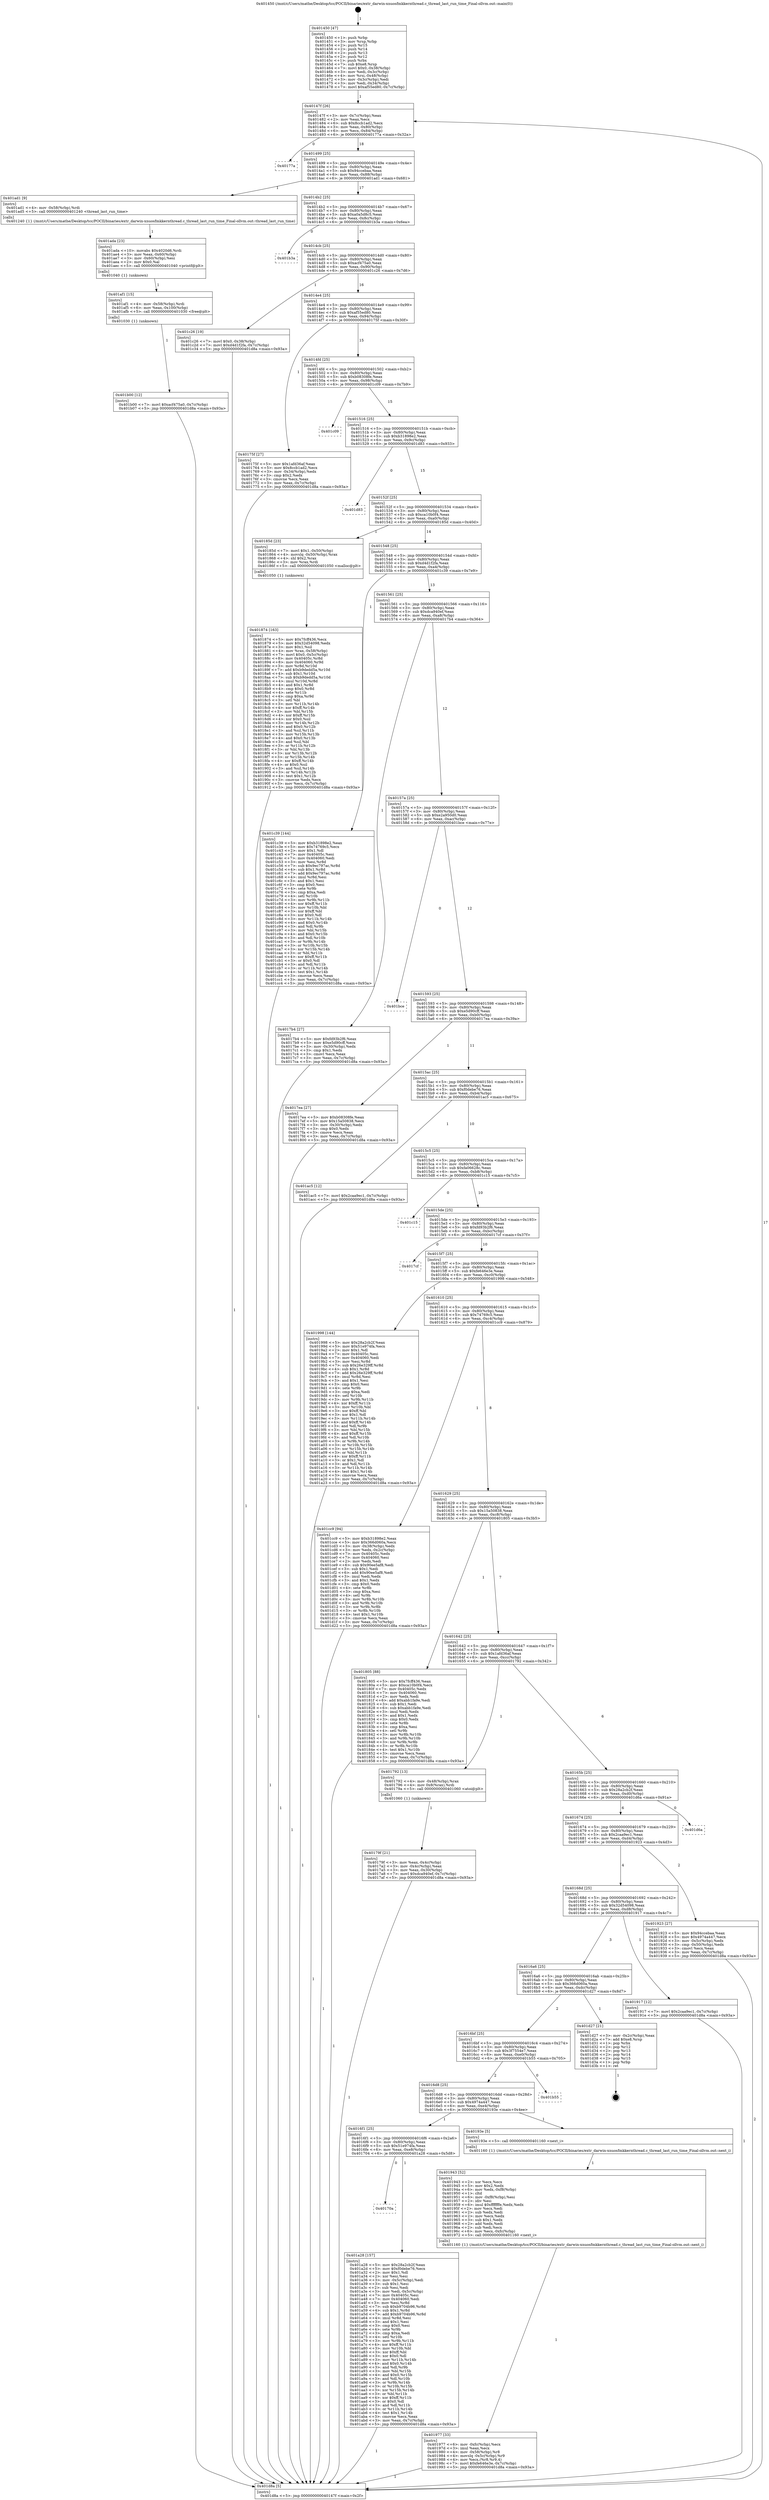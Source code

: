 digraph "0x401450" {
  label = "0x401450 (/mnt/c/Users/mathe/Desktop/tcc/POCII/binaries/extr_darwin-xnuosfmkkernthread.c_thread_last_run_time_Final-ollvm.out::main(0))"
  labelloc = "t"
  node[shape=record]

  Entry [label="",width=0.3,height=0.3,shape=circle,fillcolor=black,style=filled]
  "0x40147f" [label="{
     0x40147f [26]\l
     | [instrs]\l
     &nbsp;&nbsp;0x40147f \<+3\>: mov -0x7c(%rbp),%eax\l
     &nbsp;&nbsp;0x401482 \<+2\>: mov %eax,%ecx\l
     &nbsp;&nbsp;0x401484 \<+6\>: sub $0x8ccb1ad2,%ecx\l
     &nbsp;&nbsp;0x40148a \<+3\>: mov %eax,-0x80(%rbp)\l
     &nbsp;&nbsp;0x40148d \<+6\>: mov %ecx,-0x84(%rbp)\l
     &nbsp;&nbsp;0x401493 \<+6\>: je 000000000040177a \<main+0x32a\>\l
  }"]
  "0x40177a" [label="{
     0x40177a\l
  }", style=dashed]
  "0x401499" [label="{
     0x401499 [25]\l
     | [instrs]\l
     &nbsp;&nbsp;0x401499 \<+5\>: jmp 000000000040149e \<main+0x4e\>\l
     &nbsp;&nbsp;0x40149e \<+3\>: mov -0x80(%rbp),%eax\l
     &nbsp;&nbsp;0x4014a1 \<+5\>: sub $0x94ccebaa,%eax\l
     &nbsp;&nbsp;0x4014a6 \<+6\>: mov %eax,-0x88(%rbp)\l
     &nbsp;&nbsp;0x4014ac \<+6\>: je 0000000000401ad1 \<main+0x681\>\l
  }"]
  Exit [label="",width=0.3,height=0.3,shape=circle,fillcolor=black,style=filled,peripheries=2]
  "0x401ad1" [label="{
     0x401ad1 [9]\l
     | [instrs]\l
     &nbsp;&nbsp;0x401ad1 \<+4\>: mov -0x58(%rbp),%rdi\l
     &nbsp;&nbsp;0x401ad5 \<+5\>: call 0000000000401240 \<thread_last_run_time\>\l
     | [calls]\l
     &nbsp;&nbsp;0x401240 \{1\} (/mnt/c/Users/mathe/Desktop/tcc/POCII/binaries/extr_darwin-xnuosfmkkernthread.c_thread_last_run_time_Final-ollvm.out::thread_last_run_time)\l
  }"]
  "0x4014b2" [label="{
     0x4014b2 [25]\l
     | [instrs]\l
     &nbsp;&nbsp;0x4014b2 \<+5\>: jmp 00000000004014b7 \<main+0x67\>\l
     &nbsp;&nbsp;0x4014b7 \<+3\>: mov -0x80(%rbp),%eax\l
     &nbsp;&nbsp;0x4014ba \<+5\>: sub $0xa0a5d8c5,%eax\l
     &nbsp;&nbsp;0x4014bf \<+6\>: mov %eax,-0x8c(%rbp)\l
     &nbsp;&nbsp;0x4014c5 \<+6\>: je 0000000000401b3a \<main+0x6ea\>\l
  }"]
  "0x401b00" [label="{
     0x401b00 [12]\l
     | [instrs]\l
     &nbsp;&nbsp;0x401b00 \<+7\>: movl $0xacf475a0,-0x7c(%rbp)\l
     &nbsp;&nbsp;0x401b07 \<+5\>: jmp 0000000000401d8a \<main+0x93a\>\l
  }"]
  "0x401b3a" [label="{
     0x401b3a\l
  }", style=dashed]
  "0x4014cb" [label="{
     0x4014cb [25]\l
     | [instrs]\l
     &nbsp;&nbsp;0x4014cb \<+5\>: jmp 00000000004014d0 \<main+0x80\>\l
     &nbsp;&nbsp;0x4014d0 \<+3\>: mov -0x80(%rbp),%eax\l
     &nbsp;&nbsp;0x4014d3 \<+5\>: sub $0xacf475a0,%eax\l
     &nbsp;&nbsp;0x4014d8 \<+6\>: mov %eax,-0x90(%rbp)\l
     &nbsp;&nbsp;0x4014de \<+6\>: je 0000000000401c26 \<main+0x7d6\>\l
  }"]
  "0x401af1" [label="{
     0x401af1 [15]\l
     | [instrs]\l
     &nbsp;&nbsp;0x401af1 \<+4\>: mov -0x58(%rbp),%rdi\l
     &nbsp;&nbsp;0x401af5 \<+6\>: mov %eax,-0x100(%rbp)\l
     &nbsp;&nbsp;0x401afb \<+5\>: call 0000000000401030 \<free@plt\>\l
     | [calls]\l
     &nbsp;&nbsp;0x401030 \{1\} (unknown)\l
  }"]
  "0x401c26" [label="{
     0x401c26 [19]\l
     | [instrs]\l
     &nbsp;&nbsp;0x401c26 \<+7\>: movl $0x0,-0x38(%rbp)\l
     &nbsp;&nbsp;0x401c2d \<+7\>: movl $0xd4d1f2fa,-0x7c(%rbp)\l
     &nbsp;&nbsp;0x401c34 \<+5\>: jmp 0000000000401d8a \<main+0x93a\>\l
  }"]
  "0x4014e4" [label="{
     0x4014e4 [25]\l
     | [instrs]\l
     &nbsp;&nbsp;0x4014e4 \<+5\>: jmp 00000000004014e9 \<main+0x99\>\l
     &nbsp;&nbsp;0x4014e9 \<+3\>: mov -0x80(%rbp),%eax\l
     &nbsp;&nbsp;0x4014ec \<+5\>: sub $0xaf55ed80,%eax\l
     &nbsp;&nbsp;0x4014f1 \<+6\>: mov %eax,-0x94(%rbp)\l
     &nbsp;&nbsp;0x4014f7 \<+6\>: je 000000000040175f \<main+0x30f\>\l
  }"]
  "0x401ada" [label="{
     0x401ada [23]\l
     | [instrs]\l
     &nbsp;&nbsp;0x401ada \<+10\>: movabs $0x4020d6,%rdi\l
     &nbsp;&nbsp;0x401ae4 \<+3\>: mov %eax,-0x60(%rbp)\l
     &nbsp;&nbsp;0x401ae7 \<+3\>: mov -0x60(%rbp),%esi\l
     &nbsp;&nbsp;0x401aea \<+2\>: mov $0x0,%al\l
     &nbsp;&nbsp;0x401aec \<+5\>: call 0000000000401040 \<printf@plt\>\l
     | [calls]\l
     &nbsp;&nbsp;0x401040 \{1\} (unknown)\l
  }"]
  "0x40175f" [label="{
     0x40175f [27]\l
     | [instrs]\l
     &nbsp;&nbsp;0x40175f \<+5\>: mov $0x1afd36af,%eax\l
     &nbsp;&nbsp;0x401764 \<+5\>: mov $0x8ccb1ad2,%ecx\l
     &nbsp;&nbsp;0x401769 \<+3\>: mov -0x34(%rbp),%edx\l
     &nbsp;&nbsp;0x40176c \<+3\>: cmp $0x2,%edx\l
     &nbsp;&nbsp;0x40176f \<+3\>: cmovne %ecx,%eax\l
     &nbsp;&nbsp;0x401772 \<+3\>: mov %eax,-0x7c(%rbp)\l
     &nbsp;&nbsp;0x401775 \<+5\>: jmp 0000000000401d8a \<main+0x93a\>\l
  }"]
  "0x4014fd" [label="{
     0x4014fd [25]\l
     | [instrs]\l
     &nbsp;&nbsp;0x4014fd \<+5\>: jmp 0000000000401502 \<main+0xb2\>\l
     &nbsp;&nbsp;0x401502 \<+3\>: mov -0x80(%rbp),%eax\l
     &nbsp;&nbsp;0x401505 \<+5\>: sub $0xb08308fe,%eax\l
     &nbsp;&nbsp;0x40150a \<+6\>: mov %eax,-0x98(%rbp)\l
     &nbsp;&nbsp;0x401510 \<+6\>: je 0000000000401c09 \<main+0x7b9\>\l
  }"]
  "0x401d8a" [label="{
     0x401d8a [5]\l
     | [instrs]\l
     &nbsp;&nbsp;0x401d8a \<+5\>: jmp 000000000040147f \<main+0x2f\>\l
  }"]
  "0x401450" [label="{
     0x401450 [47]\l
     | [instrs]\l
     &nbsp;&nbsp;0x401450 \<+1\>: push %rbp\l
     &nbsp;&nbsp;0x401451 \<+3\>: mov %rsp,%rbp\l
     &nbsp;&nbsp;0x401454 \<+2\>: push %r15\l
     &nbsp;&nbsp;0x401456 \<+2\>: push %r14\l
     &nbsp;&nbsp;0x401458 \<+2\>: push %r13\l
     &nbsp;&nbsp;0x40145a \<+2\>: push %r12\l
     &nbsp;&nbsp;0x40145c \<+1\>: push %rbx\l
     &nbsp;&nbsp;0x40145d \<+7\>: sub $0xe8,%rsp\l
     &nbsp;&nbsp;0x401464 \<+7\>: movl $0x0,-0x38(%rbp)\l
     &nbsp;&nbsp;0x40146b \<+3\>: mov %edi,-0x3c(%rbp)\l
     &nbsp;&nbsp;0x40146e \<+4\>: mov %rsi,-0x48(%rbp)\l
     &nbsp;&nbsp;0x401472 \<+3\>: mov -0x3c(%rbp),%edi\l
     &nbsp;&nbsp;0x401475 \<+3\>: mov %edi,-0x34(%rbp)\l
     &nbsp;&nbsp;0x401478 \<+7\>: movl $0xaf55ed80,-0x7c(%rbp)\l
  }"]
  "0x40170a" [label="{
     0x40170a\l
  }", style=dashed]
  "0x401c09" [label="{
     0x401c09\l
  }", style=dashed]
  "0x401516" [label="{
     0x401516 [25]\l
     | [instrs]\l
     &nbsp;&nbsp;0x401516 \<+5\>: jmp 000000000040151b \<main+0xcb\>\l
     &nbsp;&nbsp;0x40151b \<+3\>: mov -0x80(%rbp),%eax\l
     &nbsp;&nbsp;0x40151e \<+5\>: sub $0xb31898e2,%eax\l
     &nbsp;&nbsp;0x401523 \<+6\>: mov %eax,-0x9c(%rbp)\l
     &nbsp;&nbsp;0x401529 \<+6\>: je 0000000000401d83 \<main+0x933\>\l
  }"]
  "0x401a28" [label="{
     0x401a28 [157]\l
     | [instrs]\l
     &nbsp;&nbsp;0x401a28 \<+5\>: mov $0x28a2cb2f,%eax\l
     &nbsp;&nbsp;0x401a2d \<+5\>: mov $0xf0debe76,%ecx\l
     &nbsp;&nbsp;0x401a32 \<+2\>: mov $0x1,%dl\l
     &nbsp;&nbsp;0x401a34 \<+2\>: xor %esi,%esi\l
     &nbsp;&nbsp;0x401a36 \<+3\>: mov -0x5c(%rbp),%edi\l
     &nbsp;&nbsp;0x401a39 \<+3\>: sub $0x1,%esi\l
     &nbsp;&nbsp;0x401a3c \<+2\>: sub %esi,%edi\l
     &nbsp;&nbsp;0x401a3e \<+3\>: mov %edi,-0x5c(%rbp)\l
     &nbsp;&nbsp;0x401a41 \<+7\>: mov 0x40405c,%esi\l
     &nbsp;&nbsp;0x401a48 \<+7\>: mov 0x404060,%edi\l
     &nbsp;&nbsp;0x401a4f \<+3\>: mov %esi,%r8d\l
     &nbsp;&nbsp;0x401a52 \<+7\>: sub $0xb9704b96,%r8d\l
     &nbsp;&nbsp;0x401a59 \<+4\>: sub $0x1,%r8d\l
     &nbsp;&nbsp;0x401a5d \<+7\>: add $0xb9704b96,%r8d\l
     &nbsp;&nbsp;0x401a64 \<+4\>: imul %r8d,%esi\l
     &nbsp;&nbsp;0x401a68 \<+3\>: and $0x1,%esi\l
     &nbsp;&nbsp;0x401a6b \<+3\>: cmp $0x0,%esi\l
     &nbsp;&nbsp;0x401a6e \<+4\>: sete %r9b\l
     &nbsp;&nbsp;0x401a72 \<+3\>: cmp $0xa,%edi\l
     &nbsp;&nbsp;0x401a75 \<+4\>: setl %r10b\l
     &nbsp;&nbsp;0x401a79 \<+3\>: mov %r9b,%r11b\l
     &nbsp;&nbsp;0x401a7c \<+4\>: xor $0xff,%r11b\l
     &nbsp;&nbsp;0x401a80 \<+3\>: mov %r10b,%bl\l
     &nbsp;&nbsp;0x401a83 \<+3\>: xor $0xff,%bl\l
     &nbsp;&nbsp;0x401a86 \<+3\>: xor $0x0,%dl\l
     &nbsp;&nbsp;0x401a89 \<+3\>: mov %r11b,%r14b\l
     &nbsp;&nbsp;0x401a8c \<+4\>: and $0x0,%r14b\l
     &nbsp;&nbsp;0x401a90 \<+3\>: and %dl,%r9b\l
     &nbsp;&nbsp;0x401a93 \<+3\>: mov %bl,%r15b\l
     &nbsp;&nbsp;0x401a96 \<+4\>: and $0x0,%r15b\l
     &nbsp;&nbsp;0x401a9a \<+3\>: and %dl,%r10b\l
     &nbsp;&nbsp;0x401a9d \<+3\>: or %r9b,%r14b\l
     &nbsp;&nbsp;0x401aa0 \<+3\>: or %r10b,%r15b\l
     &nbsp;&nbsp;0x401aa3 \<+3\>: xor %r15b,%r14b\l
     &nbsp;&nbsp;0x401aa6 \<+3\>: or %bl,%r11b\l
     &nbsp;&nbsp;0x401aa9 \<+4\>: xor $0xff,%r11b\l
     &nbsp;&nbsp;0x401aad \<+3\>: or $0x0,%dl\l
     &nbsp;&nbsp;0x401ab0 \<+3\>: and %dl,%r11b\l
     &nbsp;&nbsp;0x401ab3 \<+3\>: or %r11b,%r14b\l
     &nbsp;&nbsp;0x401ab6 \<+4\>: test $0x1,%r14b\l
     &nbsp;&nbsp;0x401aba \<+3\>: cmovne %ecx,%eax\l
     &nbsp;&nbsp;0x401abd \<+3\>: mov %eax,-0x7c(%rbp)\l
     &nbsp;&nbsp;0x401ac0 \<+5\>: jmp 0000000000401d8a \<main+0x93a\>\l
  }"]
  "0x401d83" [label="{
     0x401d83\l
  }", style=dashed]
  "0x40152f" [label="{
     0x40152f [25]\l
     | [instrs]\l
     &nbsp;&nbsp;0x40152f \<+5\>: jmp 0000000000401534 \<main+0xe4\>\l
     &nbsp;&nbsp;0x401534 \<+3\>: mov -0x80(%rbp),%eax\l
     &nbsp;&nbsp;0x401537 \<+5\>: sub $0xca10b0f4,%eax\l
     &nbsp;&nbsp;0x40153c \<+6\>: mov %eax,-0xa0(%rbp)\l
     &nbsp;&nbsp;0x401542 \<+6\>: je 000000000040185d \<main+0x40d\>\l
  }"]
  "0x401977" [label="{
     0x401977 [33]\l
     | [instrs]\l
     &nbsp;&nbsp;0x401977 \<+6\>: mov -0xfc(%rbp),%ecx\l
     &nbsp;&nbsp;0x40197d \<+3\>: imul %eax,%ecx\l
     &nbsp;&nbsp;0x401980 \<+4\>: mov -0x58(%rbp),%r8\l
     &nbsp;&nbsp;0x401984 \<+4\>: movslq -0x5c(%rbp),%r9\l
     &nbsp;&nbsp;0x401988 \<+4\>: mov %ecx,(%r8,%r9,4)\l
     &nbsp;&nbsp;0x40198c \<+7\>: movl $0xfe646e3e,-0x7c(%rbp)\l
     &nbsp;&nbsp;0x401993 \<+5\>: jmp 0000000000401d8a \<main+0x93a\>\l
  }"]
  "0x40185d" [label="{
     0x40185d [23]\l
     | [instrs]\l
     &nbsp;&nbsp;0x40185d \<+7\>: movl $0x1,-0x50(%rbp)\l
     &nbsp;&nbsp;0x401864 \<+4\>: movslq -0x50(%rbp),%rax\l
     &nbsp;&nbsp;0x401868 \<+4\>: shl $0x2,%rax\l
     &nbsp;&nbsp;0x40186c \<+3\>: mov %rax,%rdi\l
     &nbsp;&nbsp;0x40186f \<+5\>: call 0000000000401050 \<malloc@plt\>\l
     | [calls]\l
     &nbsp;&nbsp;0x401050 \{1\} (unknown)\l
  }"]
  "0x401548" [label="{
     0x401548 [25]\l
     | [instrs]\l
     &nbsp;&nbsp;0x401548 \<+5\>: jmp 000000000040154d \<main+0xfd\>\l
     &nbsp;&nbsp;0x40154d \<+3\>: mov -0x80(%rbp),%eax\l
     &nbsp;&nbsp;0x401550 \<+5\>: sub $0xd4d1f2fa,%eax\l
     &nbsp;&nbsp;0x401555 \<+6\>: mov %eax,-0xa4(%rbp)\l
     &nbsp;&nbsp;0x40155b \<+6\>: je 0000000000401c39 \<main+0x7e9\>\l
  }"]
  "0x401943" [label="{
     0x401943 [52]\l
     | [instrs]\l
     &nbsp;&nbsp;0x401943 \<+2\>: xor %ecx,%ecx\l
     &nbsp;&nbsp;0x401945 \<+5\>: mov $0x2,%edx\l
     &nbsp;&nbsp;0x40194a \<+6\>: mov %edx,-0xf8(%rbp)\l
     &nbsp;&nbsp;0x401950 \<+1\>: cltd\l
     &nbsp;&nbsp;0x401951 \<+6\>: mov -0xf8(%rbp),%esi\l
     &nbsp;&nbsp;0x401957 \<+2\>: idiv %esi\l
     &nbsp;&nbsp;0x401959 \<+6\>: imul $0xfffffffe,%edx,%edx\l
     &nbsp;&nbsp;0x40195f \<+2\>: mov %ecx,%edi\l
     &nbsp;&nbsp;0x401961 \<+2\>: sub %edx,%edi\l
     &nbsp;&nbsp;0x401963 \<+2\>: mov %ecx,%edx\l
     &nbsp;&nbsp;0x401965 \<+3\>: sub $0x1,%edx\l
     &nbsp;&nbsp;0x401968 \<+2\>: add %edx,%edi\l
     &nbsp;&nbsp;0x40196a \<+2\>: sub %edi,%ecx\l
     &nbsp;&nbsp;0x40196c \<+6\>: mov %ecx,-0xfc(%rbp)\l
     &nbsp;&nbsp;0x401972 \<+5\>: call 0000000000401160 \<next_i\>\l
     | [calls]\l
     &nbsp;&nbsp;0x401160 \{1\} (/mnt/c/Users/mathe/Desktop/tcc/POCII/binaries/extr_darwin-xnuosfmkkernthread.c_thread_last_run_time_Final-ollvm.out::next_i)\l
  }"]
  "0x401c39" [label="{
     0x401c39 [144]\l
     | [instrs]\l
     &nbsp;&nbsp;0x401c39 \<+5\>: mov $0xb31898e2,%eax\l
     &nbsp;&nbsp;0x401c3e \<+5\>: mov $0x74769c5,%ecx\l
     &nbsp;&nbsp;0x401c43 \<+2\>: mov $0x1,%dl\l
     &nbsp;&nbsp;0x401c45 \<+7\>: mov 0x40405c,%esi\l
     &nbsp;&nbsp;0x401c4c \<+7\>: mov 0x404060,%edi\l
     &nbsp;&nbsp;0x401c53 \<+3\>: mov %esi,%r8d\l
     &nbsp;&nbsp;0x401c56 \<+7\>: sub $0x9ec797ac,%r8d\l
     &nbsp;&nbsp;0x401c5d \<+4\>: sub $0x1,%r8d\l
     &nbsp;&nbsp;0x401c61 \<+7\>: add $0x9ec797ac,%r8d\l
     &nbsp;&nbsp;0x401c68 \<+4\>: imul %r8d,%esi\l
     &nbsp;&nbsp;0x401c6c \<+3\>: and $0x1,%esi\l
     &nbsp;&nbsp;0x401c6f \<+3\>: cmp $0x0,%esi\l
     &nbsp;&nbsp;0x401c72 \<+4\>: sete %r9b\l
     &nbsp;&nbsp;0x401c76 \<+3\>: cmp $0xa,%edi\l
     &nbsp;&nbsp;0x401c79 \<+4\>: setl %r10b\l
     &nbsp;&nbsp;0x401c7d \<+3\>: mov %r9b,%r11b\l
     &nbsp;&nbsp;0x401c80 \<+4\>: xor $0xff,%r11b\l
     &nbsp;&nbsp;0x401c84 \<+3\>: mov %r10b,%bl\l
     &nbsp;&nbsp;0x401c87 \<+3\>: xor $0xff,%bl\l
     &nbsp;&nbsp;0x401c8a \<+3\>: xor $0x0,%dl\l
     &nbsp;&nbsp;0x401c8d \<+3\>: mov %r11b,%r14b\l
     &nbsp;&nbsp;0x401c90 \<+4\>: and $0x0,%r14b\l
     &nbsp;&nbsp;0x401c94 \<+3\>: and %dl,%r9b\l
     &nbsp;&nbsp;0x401c97 \<+3\>: mov %bl,%r15b\l
     &nbsp;&nbsp;0x401c9a \<+4\>: and $0x0,%r15b\l
     &nbsp;&nbsp;0x401c9e \<+3\>: and %dl,%r10b\l
     &nbsp;&nbsp;0x401ca1 \<+3\>: or %r9b,%r14b\l
     &nbsp;&nbsp;0x401ca4 \<+3\>: or %r10b,%r15b\l
     &nbsp;&nbsp;0x401ca7 \<+3\>: xor %r15b,%r14b\l
     &nbsp;&nbsp;0x401caa \<+3\>: or %bl,%r11b\l
     &nbsp;&nbsp;0x401cad \<+4\>: xor $0xff,%r11b\l
     &nbsp;&nbsp;0x401cb1 \<+3\>: or $0x0,%dl\l
     &nbsp;&nbsp;0x401cb4 \<+3\>: and %dl,%r11b\l
     &nbsp;&nbsp;0x401cb7 \<+3\>: or %r11b,%r14b\l
     &nbsp;&nbsp;0x401cba \<+4\>: test $0x1,%r14b\l
     &nbsp;&nbsp;0x401cbe \<+3\>: cmovne %ecx,%eax\l
     &nbsp;&nbsp;0x401cc1 \<+3\>: mov %eax,-0x7c(%rbp)\l
     &nbsp;&nbsp;0x401cc4 \<+5\>: jmp 0000000000401d8a \<main+0x93a\>\l
  }"]
  "0x401561" [label="{
     0x401561 [25]\l
     | [instrs]\l
     &nbsp;&nbsp;0x401561 \<+5\>: jmp 0000000000401566 \<main+0x116\>\l
     &nbsp;&nbsp;0x401566 \<+3\>: mov -0x80(%rbp),%eax\l
     &nbsp;&nbsp;0x401569 \<+5\>: sub $0xdca940ef,%eax\l
     &nbsp;&nbsp;0x40156e \<+6\>: mov %eax,-0xa8(%rbp)\l
     &nbsp;&nbsp;0x401574 \<+6\>: je 00000000004017b4 \<main+0x364\>\l
  }"]
  "0x4016f1" [label="{
     0x4016f1 [25]\l
     | [instrs]\l
     &nbsp;&nbsp;0x4016f1 \<+5\>: jmp 00000000004016f6 \<main+0x2a6\>\l
     &nbsp;&nbsp;0x4016f6 \<+3\>: mov -0x80(%rbp),%eax\l
     &nbsp;&nbsp;0x4016f9 \<+5\>: sub $0x51e974fa,%eax\l
     &nbsp;&nbsp;0x4016fe \<+6\>: mov %eax,-0xe8(%rbp)\l
     &nbsp;&nbsp;0x401704 \<+6\>: je 0000000000401a28 \<main+0x5d8\>\l
  }"]
  "0x4017b4" [label="{
     0x4017b4 [27]\l
     | [instrs]\l
     &nbsp;&nbsp;0x4017b4 \<+5\>: mov $0xfd93b2f6,%eax\l
     &nbsp;&nbsp;0x4017b9 \<+5\>: mov $0xe5d90cff,%ecx\l
     &nbsp;&nbsp;0x4017be \<+3\>: mov -0x30(%rbp),%edx\l
     &nbsp;&nbsp;0x4017c1 \<+3\>: cmp $0x1,%edx\l
     &nbsp;&nbsp;0x4017c4 \<+3\>: cmovl %ecx,%eax\l
     &nbsp;&nbsp;0x4017c7 \<+3\>: mov %eax,-0x7c(%rbp)\l
     &nbsp;&nbsp;0x4017ca \<+5\>: jmp 0000000000401d8a \<main+0x93a\>\l
  }"]
  "0x40157a" [label="{
     0x40157a [25]\l
     | [instrs]\l
     &nbsp;&nbsp;0x40157a \<+5\>: jmp 000000000040157f \<main+0x12f\>\l
     &nbsp;&nbsp;0x40157f \<+3\>: mov -0x80(%rbp),%eax\l
     &nbsp;&nbsp;0x401582 \<+5\>: sub $0xe2a950d0,%eax\l
     &nbsp;&nbsp;0x401587 \<+6\>: mov %eax,-0xac(%rbp)\l
     &nbsp;&nbsp;0x40158d \<+6\>: je 0000000000401bce \<main+0x77e\>\l
  }"]
  "0x40193e" [label="{
     0x40193e [5]\l
     | [instrs]\l
     &nbsp;&nbsp;0x40193e \<+5\>: call 0000000000401160 \<next_i\>\l
     | [calls]\l
     &nbsp;&nbsp;0x401160 \{1\} (/mnt/c/Users/mathe/Desktop/tcc/POCII/binaries/extr_darwin-xnuosfmkkernthread.c_thread_last_run_time_Final-ollvm.out::next_i)\l
  }"]
  "0x401bce" [label="{
     0x401bce\l
  }", style=dashed]
  "0x401593" [label="{
     0x401593 [25]\l
     | [instrs]\l
     &nbsp;&nbsp;0x401593 \<+5\>: jmp 0000000000401598 \<main+0x148\>\l
     &nbsp;&nbsp;0x401598 \<+3\>: mov -0x80(%rbp),%eax\l
     &nbsp;&nbsp;0x40159b \<+5\>: sub $0xe5d90cff,%eax\l
     &nbsp;&nbsp;0x4015a0 \<+6\>: mov %eax,-0xb0(%rbp)\l
     &nbsp;&nbsp;0x4015a6 \<+6\>: je 00000000004017ea \<main+0x39a\>\l
  }"]
  "0x4016d8" [label="{
     0x4016d8 [25]\l
     | [instrs]\l
     &nbsp;&nbsp;0x4016d8 \<+5\>: jmp 00000000004016dd \<main+0x28d\>\l
     &nbsp;&nbsp;0x4016dd \<+3\>: mov -0x80(%rbp),%eax\l
     &nbsp;&nbsp;0x4016e0 \<+5\>: sub $0x4974a447,%eax\l
     &nbsp;&nbsp;0x4016e5 \<+6\>: mov %eax,-0xe4(%rbp)\l
     &nbsp;&nbsp;0x4016eb \<+6\>: je 000000000040193e \<main+0x4ee\>\l
  }"]
  "0x4017ea" [label="{
     0x4017ea [27]\l
     | [instrs]\l
     &nbsp;&nbsp;0x4017ea \<+5\>: mov $0xb08308fe,%eax\l
     &nbsp;&nbsp;0x4017ef \<+5\>: mov $0x15a50838,%ecx\l
     &nbsp;&nbsp;0x4017f4 \<+3\>: mov -0x30(%rbp),%edx\l
     &nbsp;&nbsp;0x4017f7 \<+3\>: cmp $0x0,%edx\l
     &nbsp;&nbsp;0x4017fa \<+3\>: cmove %ecx,%eax\l
     &nbsp;&nbsp;0x4017fd \<+3\>: mov %eax,-0x7c(%rbp)\l
     &nbsp;&nbsp;0x401800 \<+5\>: jmp 0000000000401d8a \<main+0x93a\>\l
  }"]
  "0x4015ac" [label="{
     0x4015ac [25]\l
     | [instrs]\l
     &nbsp;&nbsp;0x4015ac \<+5\>: jmp 00000000004015b1 \<main+0x161\>\l
     &nbsp;&nbsp;0x4015b1 \<+3\>: mov -0x80(%rbp),%eax\l
     &nbsp;&nbsp;0x4015b4 \<+5\>: sub $0xf0debe76,%eax\l
     &nbsp;&nbsp;0x4015b9 \<+6\>: mov %eax,-0xb4(%rbp)\l
     &nbsp;&nbsp;0x4015bf \<+6\>: je 0000000000401ac5 \<main+0x675\>\l
  }"]
  "0x401b55" [label="{
     0x401b55\l
  }", style=dashed]
  "0x401ac5" [label="{
     0x401ac5 [12]\l
     | [instrs]\l
     &nbsp;&nbsp;0x401ac5 \<+7\>: movl $0x2caa9ec1,-0x7c(%rbp)\l
     &nbsp;&nbsp;0x401acc \<+5\>: jmp 0000000000401d8a \<main+0x93a\>\l
  }"]
  "0x4015c5" [label="{
     0x4015c5 [25]\l
     | [instrs]\l
     &nbsp;&nbsp;0x4015c5 \<+5\>: jmp 00000000004015ca \<main+0x17a\>\l
     &nbsp;&nbsp;0x4015ca \<+3\>: mov -0x80(%rbp),%eax\l
     &nbsp;&nbsp;0x4015cd \<+5\>: sub $0xfa06628c,%eax\l
     &nbsp;&nbsp;0x4015d2 \<+6\>: mov %eax,-0xb8(%rbp)\l
     &nbsp;&nbsp;0x4015d8 \<+6\>: je 0000000000401c15 \<main+0x7c5\>\l
  }"]
  "0x4016bf" [label="{
     0x4016bf [25]\l
     | [instrs]\l
     &nbsp;&nbsp;0x4016bf \<+5\>: jmp 00000000004016c4 \<main+0x274\>\l
     &nbsp;&nbsp;0x4016c4 \<+3\>: mov -0x80(%rbp),%eax\l
     &nbsp;&nbsp;0x4016c7 \<+5\>: sub $0x3f7554e7,%eax\l
     &nbsp;&nbsp;0x4016cc \<+6\>: mov %eax,-0xe0(%rbp)\l
     &nbsp;&nbsp;0x4016d2 \<+6\>: je 0000000000401b55 \<main+0x705\>\l
  }"]
  "0x401c15" [label="{
     0x401c15\l
  }", style=dashed]
  "0x4015de" [label="{
     0x4015de [25]\l
     | [instrs]\l
     &nbsp;&nbsp;0x4015de \<+5\>: jmp 00000000004015e3 \<main+0x193\>\l
     &nbsp;&nbsp;0x4015e3 \<+3\>: mov -0x80(%rbp),%eax\l
     &nbsp;&nbsp;0x4015e6 \<+5\>: sub $0xfd93b2f6,%eax\l
     &nbsp;&nbsp;0x4015eb \<+6\>: mov %eax,-0xbc(%rbp)\l
     &nbsp;&nbsp;0x4015f1 \<+6\>: je 00000000004017cf \<main+0x37f\>\l
  }"]
  "0x401d27" [label="{
     0x401d27 [21]\l
     | [instrs]\l
     &nbsp;&nbsp;0x401d27 \<+3\>: mov -0x2c(%rbp),%eax\l
     &nbsp;&nbsp;0x401d2a \<+7\>: add $0xe8,%rsp\l
     &nbsp;&nbsp;0x401d31 \<+1\>: pop %rbx\l
     &nbsp;&nbsp;0x401d32 \<+2\>: pop %r12\l
     &nbsp;&nbsp;0x401d34 \<+2\>: pop %r13\l
     &nbsp;&nbsp;0x401d36 \<+2\>: pop %r14\l
     &nbsp;&nbsp;0x401d38 \<+2\>: pop %r15\l
     &nbsp;&nbsp;0x401d3a \<+1\>: pop %rbp\l
     &nbsp;&nbsp;0x401d3b \<+1\>: ret\l
  }"]
  "0x4017cf" [label="{
     0x4017cf\l
  }", style=dashed]
  "0x4015f7" [label="{
     0x4015f7 [25]\l
     | [instrs]\l
     &nbsp;&nbsp;0x4015f7 \<+5\>: jmp 00000000004015fc \<main+0x1ac\>\l
     &nbsp;&nbsp;0x4015fc \<+3\>: mov -0x80(%rbp),%eax\l
     &nbsp;&nbsp;0x4015ff \<+5\>: sub $0xfe646e3e,%eax\l
     &nbsp;&nbsp;0x401604 \<+6\>: mov %eax,-0xc0(%rbp)\l
     &nbsp;&nbsp;0x40160a \<+6\>: je 0000000000401998 \<main+0x548\>\l
  }"]
  "0x4016a6" [label="{
     0x4016a6 [25]\l
     | [instrs]\l
     &nbsp;&nbsp;0x4016a6 \<+5\>: jmp 00000000004016ab \<main+0x25b\>\l
     &nbsp;&nbsp;0x4016ab \<+3\>: mov -0x80(%rbp),%eax\l
     &nbsp;&nbsp;0x4016ae \<+5\>: sub $0x366d060a,%eax\l
     &nbsp;&nbsp;0x4016b3 \<+6\>: mov %eax,-0xdc(%rbp)\l
     &nbsp;&nbsp;0x4016b9 \<+6\>: je 0000000000401d27 \<main+0x8d7\>\l
  }"]
  "0x401998" [label="{
     0x401998 [144]\l
     | [instrs]\l
     &nbsp;&nbsp;0x401998 \<+5\>: mov $0x28a2cb2f,%eax\l
     &nbsp;&nbsp;0x40199d \<+5\>: mov $0x51e974fa,%ecx\l
     &nbsp;&nbsp;0x4019a2 \<+2\>: mov $0x1,%dl\l
     &nbsp;&nbsp;0x4019a4 \<+7\>: mov 0x40405c,%esi\l
     &nbsp;&nbsp;0x4019ab \<+7\>: mov 0x404060,%edi\l
     &nbsp;&nbsp;0x4019b2 \<+3\>: mov %esi,%r8d\l
     &nbsp;&nbsp;0x4019b5 \<+7\>: sub $0x26e329ff,%r8d\l
     &nbsp;&nbsp;0x4019bc \<+4\>: sub $0x1,%r8d\l
     &nbsp;&nbsp;0x4019c0 \<+7\>: add $0x26e329ff,%r8d\l
     &nbsp;&nbsp;0x4019c7 \<+4\>: imul %r8d,%esi\l
     &nbsp;&nbsp;0x4019cb \<+3\>: and $0x1,%esi\l
     &nbsp;&nbsp;0x4019ce \<+3\>: cmp $0x0,%esi\l
     &nbsp;&nbsp;0x4019d1 \<+4\>: sete %r9b\l
     &nbsp;&nbsp;0x4019d5 \<+3\>: cmp $0xa,%edi\l
     &nbsp;&nbsp;0x4019d8 \<+4\>: setl %r10b\l
     &nbsp;&nbsp;0x4019dc \<+3\>: mov %r9b,%r11b\l
     &nbsp;&nbsp;0x4019df \<+4\>: xor $0xff,%r11b\l
     &nbsp;&nbsp;0x4019e3 \<+3\>: mov %r10b,%bl\l
     &nbsp;&nbsp;0x4019e6 \<+3\>: xor $0xff,%bl\l
     &nbsp;&nbsp;0x4019e9 \<+3\>: xor $0x1,%dl\l
     &nbsp;&nbsp;0x4019ec \<+3\>: mov %r11b,%r14b\l
     &nbsp;&nbsp;0x4019ef \<+4\>: and $0xff,%r14b\l
     &nbsp;&nbsp;0x4019f3 \<+3\>: and %dl,%r9b\l
     &nbsp;&nbsp;0x4019f6 \<+3\>: mov %bl,%r15b\l
     &nbsp;&nbsp;0x4019f9 \<+4\>: and $0xff,%r15b\l
     &nbsp;&nbsp;0x4019fd \<+3\>: and %dl,%r10b\l
     &nbsp;&nbsp;0x401a00 \<+3\>: or %r9b,%r14b\l
     &nbsp;&nbsp;0x401a03 \<+3\>: or %r10b,%r15b\l
     &nbsp;&nbsp;0x401a06 \<+3\>: xor %r15b,%r14b\l
     &nbsp;&nbsp;0x401a09 \<+3\>: or %bl,%r11b\l
     &nbsp;&nbsp;0x401a0c \<+4\>: xor $0xff,%r11b\l
     &nbsp;&nbsp;0x401a10 \<+3\>: or $0x1,%dl\l
     &nbsp;&nbsp;0x401a13 \<+3\>: and %dl,%r11b\l
     &nbsp;&nbsp;0x401a16 \<+3\>: or %r11b,%r14b\l
     &nbsp;&nbsp;0x401a19 \<+4\>: test $0x1,%r14b\l
     &nbsp;&nbsp;0x401a1d \<+3\>: cmovne %ecx,%eax\l
     &nbsp;&nbsp;0x401a20 \<+3\>: mov %eax,-0x7c(%rbp)\l
     &nbsp;&nbsp;0x401a23 \<+5\>: jmp 0000000000401d8a \<main+0x93a\>\l
  }"]
  "0x401610" [label="{
     0x401610 [25]\l
     | [instrs]\l
     &nbsp;&nbsp;0x401610 \<+5\>: jmp 0000000000401615 \<main+0x1c5\>\l
     &nbsp;&nbsp;0x401615 \<+3\>: mov -0x80(%rbp),%eax\l
     &nbsp;&nbsp;0x401618 \<+5\>: sub $0x74769c5,%eax\l
     &nbsp;&nbsp;0x40161d \<+6\>: mov %eax,-0xc4(%rbp)\l
     &nbsp;&nbsp;0x401623 \<+6\>: je 0000000000401cc9 \<main+0x879\>\l
  }"]
  "0x401917" [label="{
     0x401917 [12]\l
     | [instrs]\l
     &nbsp;&nbsp;0x401917 \<+7\>: movl $0x2caa9ec1,-0x7c(%rbp)\l
     &nbsp;&nbsp;0x40191e \<+5\>: jmp 0000000000401d8a \<main+0x93a\>\l
  }"]
  "0x401cc9" [label="{
     0x401cc9 [94]\l
     | [instrs]\l
     &nbsp;&nbsp;0x401cc9 \<+5\>: mov $0xb31898e2,%eax\l
     &nbsp;&nbsp;0x401cce \<+5\>: mov $0x366d060a,%ecx\l
     &nbsp;&nbsp;0x401cd3 \<+3\>: mov -0x38(%rbp),%edx\l
     &nbsp;&nbsp;0x401cd6 \<+3\>: mov %edx,-0x2c(%rbp)\l
     &nbsp;&nbsp;0x401cd9 \<+7\>: mov 0x40405c,%edx\l
     &nbsp;&nbsp;0x401ce0 \<+7\>: mov 0x404060,%esi\l
     &nbsp;&nbsp;0x401ce7 \<+2\>: mov %edx,%edi\l
     &nbsp;&nbsp;0x401ce9 \<+6\>: sub $0x90ee5af8,%edi\l
     &nbsp;&nbsp;0x401cef \<+3\>: sub $0x1,%edi\l
     &nbsp;&nbsp;0x401cf2 \<+6\>: add $0x90ee5af8,%edi\l
     &nbsp;&nbsp;0x401cf8 \<+3\>: imul %edi,%edx\l
     &nbsp;&nbsp;0x401cfb \<+3\>: and $0x1,%edx\l
     &nbsp;&nbsp;0x401cfe \<+3\>: cmp $0x0,%edx\l
     &nbsp;&nbsp;0x401d01 \<+4\>: sete %r8b\l
     &nbsp;&nbsp;0x401d05 \<+3\>: cmp $0xa,%esi\l
     &nbsp;&nbsp;0x401d08 \<+4\>: setl %r9b\l
     &nbsp;&nbsp;0x401d0c \<+3\>: mov %r8b,%r10b\l
     &nbsp;&nbsp;0x401d0f \<+3\>: and %r9b,%r10b\l
     &nbsp;&nbsp;0x401d12 \<+3\>: xor %r9b,%r8b\l
     &nbsp;&nbsp;0x401d15 \<+3\>: or %r8b,%r10b\l
     &nbsp;&nbsp;0x401d18 \<+4\>: test $0x1,%r10b\l
     &nbsp;&nbsp;0x401d1c \<+3\>: cmovne %ecx,%eax\l
     &nbsp;&nbsp;0x401d1f \<+3\>: mov %eax,-0x7c(%rbp)\l
     &nbsp;&nbsp;0x401d22 \<+5\>: jmp 0000000000401d8a \<main+0x93a\>\l
  }"]
  "0x401629" [label="{
     0x401629 [25]\l
     | [instrs]\l
     &nbsp;&nbsp;0x401629 \<+5\>: jmp 000000000040162e \<main+0x1de\>\l
     &nbsp;&nbsp;0x40162e \<+3\>: mov -0x80(%rbp),%eax\l
     &nbsp;&nbsp;0x401631 \<+5\>: sub $0x15a50838,%eax\l
     &nbsp;&nbsp;0x401636 \<+6\>: mov %eax,-0xc8(%rbp)\l
     &nbsp;&nbsp;0x40163c \<+6\>: je 0000000000401805 \<main+0x3b5\>\l
  }"]
  "0x40168d" [label="{
     0x40168d [25]\l
     | [instrs]\l
     &nbsp;&nbsp;0x40168d \<+5\>: jmp 0000000000401692 \<main+0x242\>\l
     &nbsp;&nbsp;0x401692 \<+3\>: mov -0x80(%rbp),%eax\l
     &nbsp;&nbsp;0x401695 \<+5\>: sub $0x32d54098,%eax\l
     &nbsp;&nbsp;0x40169a \<+6\>: mov %eax,-0xd8(%rbp)\l
     &nbsp;&nbsp;0x4016a0 \<+6\>: je 0000000000401917 \<main+0x4c7\>\l
  }"]
  "0x401805" [label="{
     0x401805 [88]\l
     | [instrs]\l
     &nbsp;&nbsp;0x401805 \<+5\>: mov $0x7fcff436,%eax\l
     &nbsp;&nbsp;0x40180a \<+5\>: mov $0xca10b0f4,%ecx\l
     &nbsp;&nbsp;0x40180f \<+7\>: mov 0x40405c,%edx\l
     &nbsp;&nbsp;0x401816 \<+7\>: mov 0x404060,%esi\l
     &nbsp;&nbsp;0x40181d \<+2\>: mov %edx,%edi\l
     &nbsp;&nbsp;0x40181f \<+6\>: add $0xabb1fa9e,%edi\l
     &nbsp;&nbsp;0x401825 \<+3\>: sub $0x1,%edi\l
     &nbsp;&nbsp;0x401828 \<+6\>: sub $0xabb1fa9e,%edi\l
     &nbsp;&nbsp;0x40182e \<+3\>: imul %edi,%edx\l
     &nbsp;&nbsp;0x401831 \<+3\>: and $0x1,%edx\l
     &nbsp;&nbsp;0x401834 \<+3\>: cmp $0x0,%edx\l
     &nbsp;&nbsp;0x401837 \<+4\>: sete %r8b\l
     &nbsp;&nbsp;0x40183b \<+3\>: cmp $0xa,%esi\l
     &nbsp;&nbsp;0x40183e \<+4\>: setl %r9b\l
     &nbsp;&nbsp;0x401842 \<+3\>: mov %r8b,%r10b\l
     &nbsp;&nbsp;0x401845 \<+3\>: and %r9b,%r10b\l
     &nbsp;&nbsp;0x401848 \<+3\>: xor %r9b,%r8b\l
     &nbsp;&nbsp;0x40184b \<+3\>: or %r8b,%r10b\l
     &nbsp;&nbsp;0x40184e \<+4\>: test $0x1,%r10b\l
     &nbsp;&nbsp;0x401852 \<+3\>: cmovne %ecx,%eax\l
     &nbsp;&nbsp;0x401855 \<+3\>: mov %eax,-0x7c(%rbp)\l
     &nbsp;&nbsp;0x401858 \<+5\>: jmp 0000000000401d8a \<main+0x93a\>\l
  }"]
  "0x401642" [label="{
     0x401642 [25]\l
     | [instrs]\l
     &nbsp;&nbsp;0x401642 \<+5\>: jmp 0000000000401647 \<main+0x1f7\>\l
     &nbsp;&nbsp;0x401647 \<+3\>: mov -0x80(%rbp),%eax\l
     &nbsp;&nbsp;0x40164a \<+5\>: sub $0x1afd36af,%eax\l
     &nbsp;&nbsp;0x40164f \<+6\>: mov %eax,-0xcc(%rbp)\l
     &nbsp;&nbsp;0x401655 \<+6\>: je 0000000000401792 \<main+0x342\>\l
  }"]
  "0x401923" [label="{
     0x401923 [27]\l
     | [instrs]\l
     &nbsp;&nbsp;0x401923 \<+5\>: mov $0x94ccebaa,%eax\l
     &nbsp;&nbsp;0x401928 \<+5\>: mov $0x4974a447,%ecx\l
     &nbsp;&nbsp;0x40192d \<+3\>: mov -0x5c(%rbp),%edx\l
     &nbsp;&nbsp;0x401930 \<+3\>: cmp -0x50(%rbp),%edx\l
     &nbsp;&nbsp;0x401933 \<+3\>: cmovl %ecx,%eax\l
     &nbsp;&nbsp;0x401936 \<+3\>: mov %eax,-0x7c(%rbp)\l
     &nbsp;&nbsp;0x401939 \<+5\>: jmp 0000000000401d8a \<main+0x93a\>\l
  }"]
  "0x401792" [label="{
     0x401792 [13]\l
     | [instrs]\l
     &nbsp;&nbsp;0x401792 \<+4\>: mov -0x48(%rbp),%rax\l
     &nbsp;&nbsp;0x401796 \<+4\>: mov 0x8(%rax),%rdi\l
     &nbsp;&nbsp;0x40179a \<+5\>: call 0000000000401060 \<atoi@plt\>\l
     | [calls]\l
     &nbsp;&nbsp;0x401060 \{1\} (unknown)\l
  }"]
  "0x40165b" [label="{
     0x40165b [25]\l
     | [instrs]\l
     &nbsp;&nbsp;0x40165b \<+5\>: jmp 0000000000401660 \<main+0x210\>\l
     &nbsp;&nbsp;0x401660 \<+3\>: mov -0x80(%rbp),%eax\l
     &nbsp;&nbsp;0x401663 \<+5\>: sub $0x28a2cb2f,%eax\l
     &nbsp;&nbsp;0x401668 \<+6\>: mov %eax,-0xd0(%rbp)\l
     &nbsp;&nbsp;0x40166e \<+6\>: je 0000000000401d6a \<main+0x91a\>\l
  }"]
  "0x40179f" [label="{
     0x40179f [21]\l
     | [instrs]\l
     &nbsp;&nbsp;0x40179f \<+3\>: mov %eax,-0x4c(%rbp)\l
     &nbsp;&nbsp;0x4017a2 \<+3\>: mov -0x4c(%rbp),%eax\l
     &nbsp;&nbsp;0x4017a5 \<+3\>: mov %eax,-0x30(%rbp)\l
     &nbsp;&nbsp;0x4017a8 \<+7\>: movl $0xdca940ef,-0x7c(%rbp)\l
     &nbsp;&nbsp;0x4017af \<+5\>: jmp 0000000000401d8a \<main+0x93a\>\l
  }"]
  "0x401874" [label="{
     0x401874 [163]\l
     | [instrs]\l
     &nbsp;&nbsp;0x401874 \<+5\>: mov $0x7fcff436,%ecx\l
     &nbsp;&nbsp;0x401879 \<+5\>: mov $0x32d54098,%edx\l
     &nbsp;&nbsp;0x40187e \<+3\>: mov $0x1,%sil\l
     &nbsp;&nbsp;0x401881 \<+4\>: mov %rax,-0x58(%rbp)\l
     &nbsp;&nbsp;0x401885 \<+7\>: movl $0x0,-0x5c(%rbp)\l
     &nbsp;&nbsp;0x40188c \<+8\>: mov 0x40405c,%r8d\l
     &nbsp;&nbsp;0x401894 \<+8\>: mov 0x404060,%r9d\l
     &nbsp;&nbsp;0x40189c \<+3\>: mov %r8d,%r10d\l
     &nbsp;&nbsp;0x40189f \<+7\>: add $0xb9dedd5a,%r10d\l
     &nbsp;&nbsp;0x4018a6 \<+4\>: sub $0x1,%r10d\l
     &nbsp;&nbsp;0x4018aa \<+7\>: sub $0xb9dedd5a,%r10d\l
     &nbsp;&nbsp;0x4018b1 \<+4\>: imul %r10d,%r8d\l
     &nbsp;&nbsp;0x4018b5 \<+4\>: and $0x1,%r8d\l
     &nbsp;&nbsp;0x4018b9 \<+4\>: cmp $0x0,%r8d\l
     &nbsp;&nbsp;0x4018bd \<+4\>: sete %r11b\l
     &nbsp;&nbsp;0x4018c1 \<+4\>: cmp $0xa,%r9d\l
     &nbsp;&nbsp;0x4018c5 \<+3\>: setl %bl\l
     &nbsp;&nbsp;0x4018c8 \<+3\>: mov %r11b,%r14b\l
     &nbsp;&nbsp;0x4018cb \<+4\>: xor $0xff,%r14b\l
     &nbsp;&nbsp;0x4018cf \<+3\>: mov %bl,%r15b\l
     &nbsp;&nbsp;0x4018d2 \<+4\>: xor $0xff,%r15b\l
     &nbsp;&nbsp;0x4018d6 \<+4\>: xor $0x0,%sil\l
     &nbsp;&nbsp;0x4018da \<+3\>: mov %r14b,%r12b\l
     &nbsp;&nbsp;0x4018dd \<+4\>: and $0x0,%r12b\l
     &nbsp;&nbsp;0x4018e1 \<+3\>: and %sil,%r11b\l
     &nbsp;&nbsp;0x4018e4 \<+3\>: mov %r15b,%r13b\l
     &nbsp;&nbsp;0x4018e7 \<+4\>: and $0x0,%r13b\l
     &nbsp;&nbsp;0x4018eb \<+3\>: and %sil,%bl\l
     &nbsp;&nbsp;0x4018ee \<+3\>: or %r11b,%r12b\l
     &nbsp;&nbsp;0x4018f1 \<+3\>: or %bl,%r13b\l
     &nbsp;&nbsp;0x4018f4 \<+3\>: xor %r13b,%r12b\l
     &nbsp;&nbsp;0x4018f7 \<+3\>: or %r15b,%r14b\l
     &nbsp;&nbsp;0x4018fa \<+4\>: xor $0xff,%r14b\l
     &nbsp;&nbsp;0x4018fe \<+4\>: or $0x0,%sil\l
     &nbsp;&nbsp;0x401902 \<+3\>: and %sil,%r14b\l
     &nbsp;&nbsp;0x401905 \<+3\>: or %r14b,%r12b\l
     &nbsp;&nbsp;0x401908 \<+4\>: test $0x1,%r12b\l
     &nbsp;&nbsp;0x40190c \<+3\>: cmovne %edx,%ecx\l
     &nbsp;&nbsp;0x40190f \<+3\>: mov %ecx,-0x7c(%rbp)\l
     &nbsp;&nbsp;0x401912 \<+5\>: jmp 0000000000401d8a \<main+0x93a\>\l
  }"]
  "0x401674" [label="{
     0x401674 [25]\l
     | [instrs]\l
     &nbsp;&nbsp;0x401674 \<+5\>: jmp 0000000000401679 \<main+0x229\>\l
     &nbsp;&nbsp;0x401679 \<+3\>: mov -0x80(%rbp),%eax\l
     &nbsp;&nbsp;0x40167c \<+5\>: sub $0x2caa9ec1,%eax\l
     &nbsp;&nbsp;0x401681 \<+6\>: mov %eax,-0xd4(%rbp)\l
     &nbsp;&nbsp;0x401687 \<+6\>: je 0000000000401923 \<main+0x4d3\>\l
  }"]
  "0x401d6a" [label="{
     0x401d6a\l
  }", style=dashed]
  Entry -> "0x401450" [label=" 1"]
  "0x40147f" -> "0x40177a" [label=" 0"]
  "0x40147f" -> "0x401499" [label=" 18"]
  "0x401d27" -> Exit [label=" 1"]
  "0x401499" -> "0x401ad1" [label=" 1"]
  "0x401499" -> "0x4014b2" [label=" 17"]
  "0x401cc9" -> "0x401d8a" [label=" 1"]
  "0x4014b2" -> "0x401b3a" [label=" 0"]
  "0x4014b2" -> "0x4014cb" [label=" 17"]
  "0x401c39" -> "0x401d8a" [label=" 1"]
  "0x4014cb" -> "0x401c26" [label=" 1"]
  "0x4014cb" -> "0x4014e4" [label=" 16"]
  "0x401c26" -> "0x401d8a" [label=" 1"]
  "0x4014e4" -> "0x40175f" [label=" 1"]
  "0x4014e4" -> "0x4014fd" [label=" 15"]
  "0x40175f" -> "0x401d8a" [label=" 1"]
  "0x401450" -> "0x40147f" [label=" 1"]
  "0x401d8a" -> "0x40147f" [label=" 17"]
  "0x401b00" -> "0x401d8a" [label=" 1"]
  "0x4014fd" -> "0x401c09" [label=" 0"]
  "0x4014fd" -> "0x401516" [label=" 15"]
  "0x401af1" -> "0x401b00" [label=" 1"]
  "0x401516" -> "0x401d83" [label=" 0"]
  "0x401516" -> "0x40152f" [label=" 15"]
  "0x401ada" -> "0x401af1" [label=" 1"]
  "0x40152f" -> "0x40185d" [label=" 1"]
  "0x40152f" -> "0x401548" [label=" 14"]
  "0x401ac5" -> "0x401d8a" [label=" 1"]
  "0x401548" -> "0x401c39" [label=" 1"]
  "0x401548" -> "0x401561" [label=" 13"]
  "0x401a28" -> "0x401d8a" [label=" 1"]
  "0x401561" -> "0x4017b4" [label=" 1"]
  "0x401561" -> "0x40157a" [label=" 12"]
  "0x4016f1" -> "0x40170a" [label=" 0"]
  "0x40157a" -> "0x401bce" [label=" 0"]
  "0x40157a" -> "0x401593" [label=" 12"]
  "0x4016f1" -> "0x401a28" [label=" 1"]
  "0x401593" -> "0x4017ea" [label=" 1"]
  "0x401593" -> "0x4015ac" [label=" 11"]
  "0x401998" -> "0x401d8a" [label=" 1"]
  "0x4015ac" -> "0x401ac5" [label=" 1"]
  "0x4015ac" -> "0x4015c5" [label=" 10"]
  "0x401977" -> "0x401d8a" [label=" 1"]
  "0x4015c5" -> "0x401c15" [label=" 0"]
  "0x4015c5" -> "0x4015de" [label=" 10"]
  "0x40193e" -> "0x401943" [label=" 1"]
  "0x4015de" -> "0x4017cf" [label=" 0"]
  "0x4015de" -> "0x4015f7" [label=" 10"]
  "0x4016d8" -> "0x4016f1" [label=" 1"]
  "0x4015f7" -> "0x401998" [label=" 1"]
  "0x4015f7" -> "0x401610" [label=" 9"]
  "0x401ad1" -> "0x401ada" [label=" 1"]
  "0x401610" -> "0x401cc9" [label=" 1"]
  "0x401610" -> "0x401629" [label=" 8"]
  "0x4016bf" -> "0x4016d8" [label=" 2"]
  "0x401629" -> "0x401805" [label=" 1"]
  "0x401629" -> "0x401642" [label=" 7"]
  "0x401943" -> "0x401977" [label=" 1"]
  "0x401642" -> "0x401792" [label=" 1"]
  "0x401642" -> "0x40165b" [label=" 6"]
  "0x401792" -> "0x40179f" [label=" 1"]
  "0x40179f" -> "0x401d8a" [label=" 1"]
  "0x4017b4" -> "0x401d8a" [label=" 1"]
  "0x4017ea" -> "0x401d8a" [label=" 1"]
  "0x401805" -> "0x401d8a" [label=" 1"]
  "0x40185d" -> "0x401874" [label=" 1"]
  "0x401874" -> "0x401d8a" [label=" 1"]
  "0x4016a6" -> "0x4016bf" [label=" 2"]
  "0x40165b" -> "0x401d6a" [label=" 0"]
  "0x40165b" -> "0x401674" [label=" 6"]
  "0x4016a6" -> "0x401d27" [label=" 1"]
  "0x401674" -> "0x401923" [label=" 2"]
  "0x401674" -> "0x40168d" [label=" 4"]
  "0x4016bf" -> "0x401b55" [label=" 0"]
  "0x40168d" -> "0x401917" [label=" 1"]
  "0x40168d" -> "0x4016a6" [label=" 3"]
  "0x401917" -> "0x401d8a" [label=" 1"]
  "0x401923" -> "0x401d8a" [label=" 2"]
  "0x4016d8" -> "0x40193e" [label=" 1"]
}
